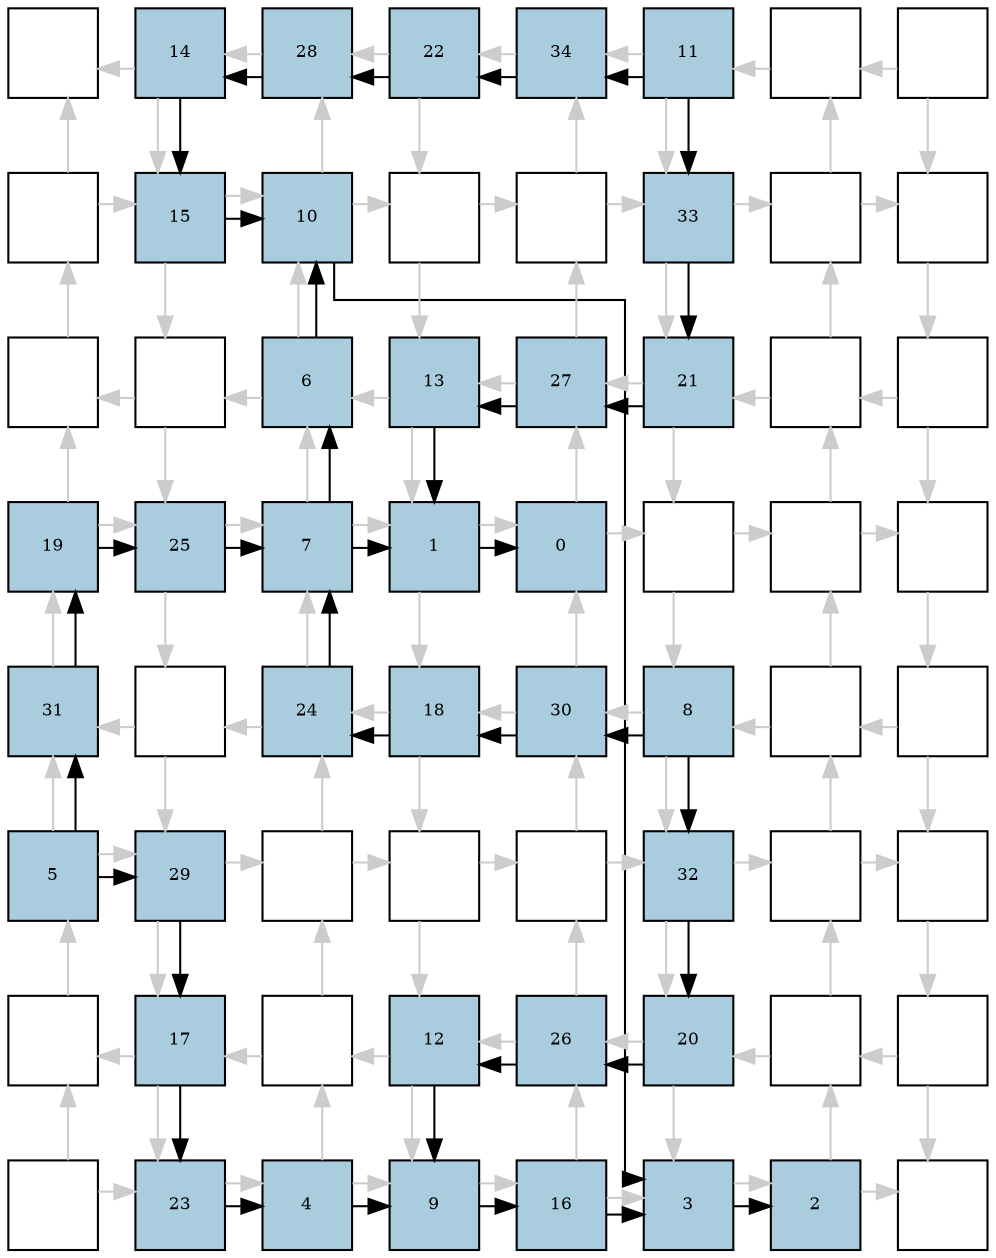 digraph layout{
rankdir=TB; 

splines=ortho; 

node [style=filled shape=square fixedsize=true width=0.6];
0[label="", fontsize=8, fillcolor="#ffffff"];
1[label="14", fontsize=8, fillcolor="#a9ccde"];
2[label="28", fontsize=8, fillcolor="#a9ccde"];
3[label="22", fontsize=8, fillcolor="#a9ccde"];
4[label="34", fontsize=8, fillcolor="#a9ccde"];
5[label="11", fontsize=8, fillcolor="#a9ccde"];
6[label="", fontsize=8, fillcolor="#ffffff"];
7[label="", fontsize=8, fillcolor="#ffffff"];
8[label="", fontsize=8, fillcolor="#ffffff"];
9[label="15", fontsize=8, fillcolor="#a9ccde"];
10[label="10", fontsize=8, fillcolor="#a9ccde"];
11[label="", fontsize=8, fillcolor="#ffffff"];
12[label="", fontsize=8, fillcolor="#ffffff"];
13[label="33", fontsize=8, fillcolor="#a9ccde"];
14[label="", fontsize=8, fillcolor="#ffffff"];
15[label="", fontsize=8, fillcolor="#ffffff"];
16[label="", fontsize=8, fillcolor="#ffffff"];
17[label="", fontsize=8, fillcolor="#ffffff"];
18[label="6", fontsize=8, fillcolor="#a9ccde"];
19[label="13", fontsize=8, fillcolor="#a9ccde"];
20[label="27", fontsize=8, fillcolor="#a9ccde"];
21[label="21", fontsize=8, fillcolor="#a9ccde"];
22[label="", fontsize=8, fillcolor="#ffffff"];
23[label="", fontsize=8, fillcolor="#ffffff"];
24[label="19", fontsize=8, fillcolor="#a9ccde"];
25[label="25", fontsize=8, fillcolor="#a9ccde"];
26[label="7", fontsize=8, fillcolor="#a9ccde"];
27[label="1", fontsize=8, fillcolor="#a9ccde"];
28[label="0", fontsize=8, fillcolor="#a9ccde"];
29[label="", fontsize=8, fillcolor="#ffffff"];
30[label="", fontsize=8, fillcolor="#ffffff"];
31[label="", fontsize=8, fillcolor="#ffffff"];
32[label="31", fontsize=8, fillcolor="#a9ccde"];
33[label="", fontsize=8, fillcolor="#ffffff"];
34[label="24", fontsize=8, fillcolor="#a9ccde"];
35[label="18", fontsize=8, fillcolor="#a9ccde"];
36[label="30", fontsize=8, fillcolor="#a9ccde"];
37[label="8", fontsize=8, fillcolor="#a9ccde"];
38[label="", fontsize=8, fillcolor="#ffffff"];
39[label="", fontsize=8, fillcolor="#ffffff"];
40[label="5", fontsize=8, fillcolor="#a9ccde"];
41[label="29", fontsize=8, fillcolor="#a9ccde"];
42[label="", fontsize=8, fillcolor="#ffffff"];
43[label="", fontsize=8, fillcolor="#ffffff"];
44[label="", fontsize=8, fillcolor="#ffffff"];
45[label="32", fontsize=8, fillcolor="#a9ccde"];
46[label="", fontsize=8, fillcolor="#ffffff"];
47[label="", fontsize=8, fillcolor="#ffffff"];
48[label="", fontsize=8, fillcolor="#ffffff"];
49[label="17", fontsize=8, fillcolor="#a9ccde"];
50[label="", fontsize=8, fillcolor="#ffffff"];
51[label="12", fontsize=8, fillcolor="#a9ccde"];
52[label="26", fontsize=8, fillcolor="#a9ccde"];
53[label="20", fontsize=8, fillcolor="#a9ccde"];
54[label="", fontsize=8, fillcolor="#ffffff"];
55[label="", fontsize=8, fillcolor="#ffffff"];
56[label="", fontsize=8, fillcolor="#ffffff"];
57[label="23", fontsize=8, fillcolor="#a9ccde"];
58[label="4", fontsize=8, fillcolor="#a9ccde"];
59[label="9", fontsize=8, fillcolor="#a9ccde"];
60[label="16", fontsize=8, fillcolor="#a9ccde"];
61[label="3", fontsize=8, fillcolor="#a9ccde"];
62[label="2", fontsize=8, fillcolor="#a9ccde"];
63[label="", fontsize=8, fillcolor="#ffffff"];
edge [constraint=false, style=vis];
1 -> 0 [color="#cccccc"];
1 -> 9 [color="#cccccc"];
2 -> 1 [color="#cccccc"];
3 -> 2 [color="#cccccc"];
3 -> 11 [color="#cccccc"];
4 -> 3 [color="#cccccc"];
5 -> 4 [color="#cccccc"];
5 -> 13 [color="#cccccc"];
6 -> 5 [color="#cccccc"];
7 -> 6 [color="#cccccc"];
7 -> 15 [color="#cccccc"];
8 -> 9 [color="#cccccc"];
8 -> 0 [color="#cccccc"];
9 -> 17 [color="#cccccc"];
9 -> 10 [color="#cccccc"];
10 -> 11 [color="#cccccc"];
10 -> 2 [color="#cccccc"];
11 -> 19 [color="#cccccc"];
11 -> 12 [color="#cccccc"];
12 -> 13 [color="#cccccc"];
12 -> 4 [color="#cccccc"];
13 -> 21 [color="#cccccc"];
13 -> 14 [color="#cccccc"];
14 -> 15 [color="#cccccc"];
14 -> 6 [color="#cccccc"];
15 -> 23 [color="#cccccc"];
16 -> 8 [color="#cccccc"];
17 -> 16 [color="#cccccc"];
17 -> 25 [color="#cccccc"];
18 -> 10 [color="#cccccc"];
18 -> 17 [color="#cccccc"];
19 -> 18 [color="#cccccc"];
19 -> 27 [color="#cccccc"];
20 -> 12 [color="#cccccc"];
20 -> 19 [color="#cccccc"];
21 -> 20 [color="#cccccc"];
21 -> 29 [color="#cccccc"];
22 -> 14 [color="#cccccc"];
22 -> 21 [color="#cccccc"];
23 -> 22 [color="#cccccc"];
23 -> 31 [color="#cccccc"];
24 -> 25 [color="#cccccc"];
24 -> 16 [color="#cccccc"];
25 -> 33 [color="#cccccc"];
25 -> 26 [color="#cccccc"];
26 -> 27 [color="#cccccc"];
26 -> 18 [color="#cccccc"];
27 -> 35 [color="#cccccc"];
27 -> 28 [color="#cccccc"];
28 -> 29 [color="#cccccc"];
28 -> 20 [color="#cccccc"];
29 -> 37 [color="#cccccc"];
29 -> 30 [color="#cccccc"];
30 -> 31 [color="#cccccc"];
30 -> 22 [color="#cccccc"];
31 -> 39 [color="#cccccc"];
32 -> 24 [color="#cccccc"];
33 -> 32 [color="#cccccc"];
33 -> 41 [color="#cccccc"];
34 -> 26 [color="#cccccc"];
34 -> 33 [color="#cccccc"];
35 -> 34 [color="#cccccc"];
35 -> 43 [color="#cccccc"];
36 -> 28 [color="#cccccc"];
36 -> 35 [color="#cccccc"];
37 -> 36 [color="#cccccc"];
37 -> 45 [color="#cccccc"];
38 -> 30 [color="#cccccc"];
38 -> 37 [color="#cccccc"];
39 -> 38 [color="#cccccc"];
39 -> 47 [color="#cccccc"];
40 -> 41 [color="#cccccc"];
40 -> 32 [color="#cccccc"];
41 -> 49 [color="#cccccc"];
41 -> 42 [color="#cccccc"];
42 -> 43 [color="#cccccc"];
42 -> 34 [color="#cccccc"];
43 -> 51 [color="#cccccc"];
43 -> 44 [color="#cccccc"];
44 -> 45 [color="#cccccc"];
44 -> 36 [color="#cccccc"];
45 -> 53 [color="#cccccc"];
45 -> 46 [color="#cccccc"];
46 -> 47 [color="#cccccc"];
46 -> 38 [color="#cccccc"];
47 -> 55 [color="#cccccc"];
48 -> 40 [color="#cccccc"];
49 -> 48 [color="#cccccc"];
49 -> 57 [color="#cccccc"];
50 -> 42 [color="#cccccc"];
50 -> 49 [color="#cccccc"];
51 -> 50 [color="#cccccc"];
51 -> 59 [color="#cccccc"];
52 -> 44 [color="#cccccc"];
52 -> 51 [color="#cccccc"];
53 -> 52 [color="#cccccc"];
53 -> 61 [color="#cccccc"];
54 -> 46 [color="#cccccc"];
54 -> 53 [color="#cccccc"];
55 -> 54 [color="#cccccc"];
55 -> 63 [color="#cccccc"];
56 -> 57 [color="#cccccc"];
56 -> 48 [color="#cccccc"];
57 -> 58 [color="#cccccc"];
58 -> 59 [color="#cccccc"];
58 -> 50 [color="#cccccc"];
59 -> 60 [color="#cccccc"];
60 -> 61 [color="#cccccc"];
60 -> 52 [color="#cccccc"];
61 -> 62 [color="#cccccc"];
62 -> 63 [color="#cccccc"];
62 -> 54 [color="#cccccc"];
27 -> 28;
61 -> 62;
40 -> 41;
41 -> 49;
49 -> 57;
57 -> 58;
26 -> 18;
37 -> 36;
36 -> 35;
35 -> 34;
34 -> 26;
40 -> 32;
32 -> 24;
24 -> 25;
25 -> 26;
58 -> 59;
37 -> 45;
45 -> 53;
53 -> 52;
52 -> 51;
51 -> 59;
5 -> 13;
13 -> 21;
21 -> 20;
20 -> 19;
19 -> 27;
26 -> 27;
18 -> 10;
5 -> 4;
4 -> 3;
3 -> 2;
2 -> 1;
1 -> 9;
9 -> 10;
59 -> 60;
60 -> 61;
10 -> 61;
edge [constraint=true, style=invis];
0 -> 8 -> 16 -> 24 -> 32 -> 40 -> 48 -> 56;
1 -> 9 -> 17 -> 25 -> 33 -> 41 -> 49 -> 57;
2 -> 10 -> 18 -> 26 -> 34 -> 42 -> 50 -> 58;
3 -> 11 -> 19 -> 27 -> 35 -> 43 -> 51 -> 59;
4 -> 12 -> 20 -> 28 -> 36 -> 44 -> 52 -> 60;
5 -> 13 -> 21 -> 29 -> 37 -> 45 -> 53 -> 61;
6 -> 14 -> 22 -> 30 -> 38 -> 46 -> 54 -> 62;
7 -> 15 -> 23 -> 31 -> 39 -> 47 -> 55 -> 63;
rank = same { 0 -> 1 -> 2 -> 3 -> 4 -> 5 -> 6 -> 7;};
rank = same { 8 -> 9 -> 10 -> 11 -> 12 -> 13 -> 14 -> 15;};
rank = same { 16 -> 17 -> 18 -> 19 -> 20 -> 21 -> 22 -> 23;};
rank = same { 24 -> 25 -> 26 -> 27 -> 28 -> 29 -> 30 -> 31;};
rank = same { 32 -> 33 -> 34 -> 35 -> 36 -> 37 -> 38 -> 39;};
rank = same { 40 -> 41 -> 42 -> 43 -> 44 -> 45 -> 46 -> 47;};
rank = same { 48 -> 49 -> 50 -> 51 -> 52 -> 53 -> 54 -> 55;};
rank = same { 56 -> 57 -> 58 -> 59 -> 60 -> 61 -> 62 -> 63;};
}
